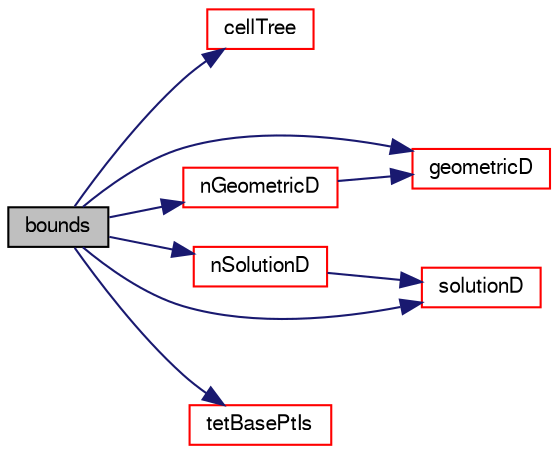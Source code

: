 digraph "bounds"
{
  bgcolor="transparent";
  edge [fontname="FreeSans",fontsize="10",labelfontname="FreeSans",labelfontsize="10"];
  node [fontname="FreeSans",fontsize="10",shape=record];
  rankdir="LR";
  Node9347 [label="bounds",height=0.2,width=0.4,color="black", fillcolor="grey75", style="filled", fontcolor="black"];
  Node9347 -> Node9348 [color="midnightblue",fontsize="10",style="solid",fontname="FreeSans"];
  Node9348 [label="cellTree",height=0.2,width=0.4,color="red",URL="$a27410.html#ac6c5bd053e8332171655f8ef67dbe917",tooltip="Return the cell search tree. "];
  Node9347 -> Node9443 [color="midnightblue",fontsize="10",style="solid",fontname="FreeSans"];
  Node9443 [label="geometricD",height=0.2,width=0.4,color="red",URL="$a27410.html#afeb0c5ec9cb10317d78597051a1bead2",tooltip="Return the vector of geometric directions in mesh. "];
  Node9347 -> Node9445 [color="midnightblue",fontsize="10",style="solid",fontname="FreeSans"];
  Node9445 [label="nGeometricD",height=0.2,width=0.4,color="red",URL="$a27410.html#a13bdd7dac9c1c63be5f5ad4f4bcf2f63",tooltip="Return the number of valid geometric dimensions in the mesh. "];
  Node9445 -> Node9443 [color="midnightblue",fontsize="10",style="solid",fontname="FreeSans"];
  Node9347 -> Node9456 [color="midnightblue",fontsize="10",style="solid",fontname="FreeSans"];
  Node9456 [label="nSolutionD",height=0.2,width=0.4,color="red",URL="$a27410.html#a6ffa9b9f19aa26f2870ebdd6c80d729a",tooltip="Return the number of valid solved-for dimensions in the mesh. "];
  Node9456 -> Node9457 [color="midnightblue",fontsize="10",style="solid",fontname="FreeSans"];
  Node9457 [label="solutionD",height=0.2,width=0.4,color="red",URL="$a27410.html#af5da6fe74943b72776ccb80f07b4b84b",tooltip="Return the vector of solved-for directions in mesh. "];
  Node9347 -> Node9457 [color="midnightblue",fontsize="10",style="solid",fontname="FreeSans"];
  Node9347 -> Node9458 [color="midnightblue",fontsize="10",style="solid",fontname="FreeSans"];
  Node9458 [label="tetBasePtIs",height=0.2,width=0.4,color="red",URL="$a27410.html#a4a7c8f492ae67f94fd90eed12d6fd79a",tooltip="Return the tetBasePtIs. "];
}
